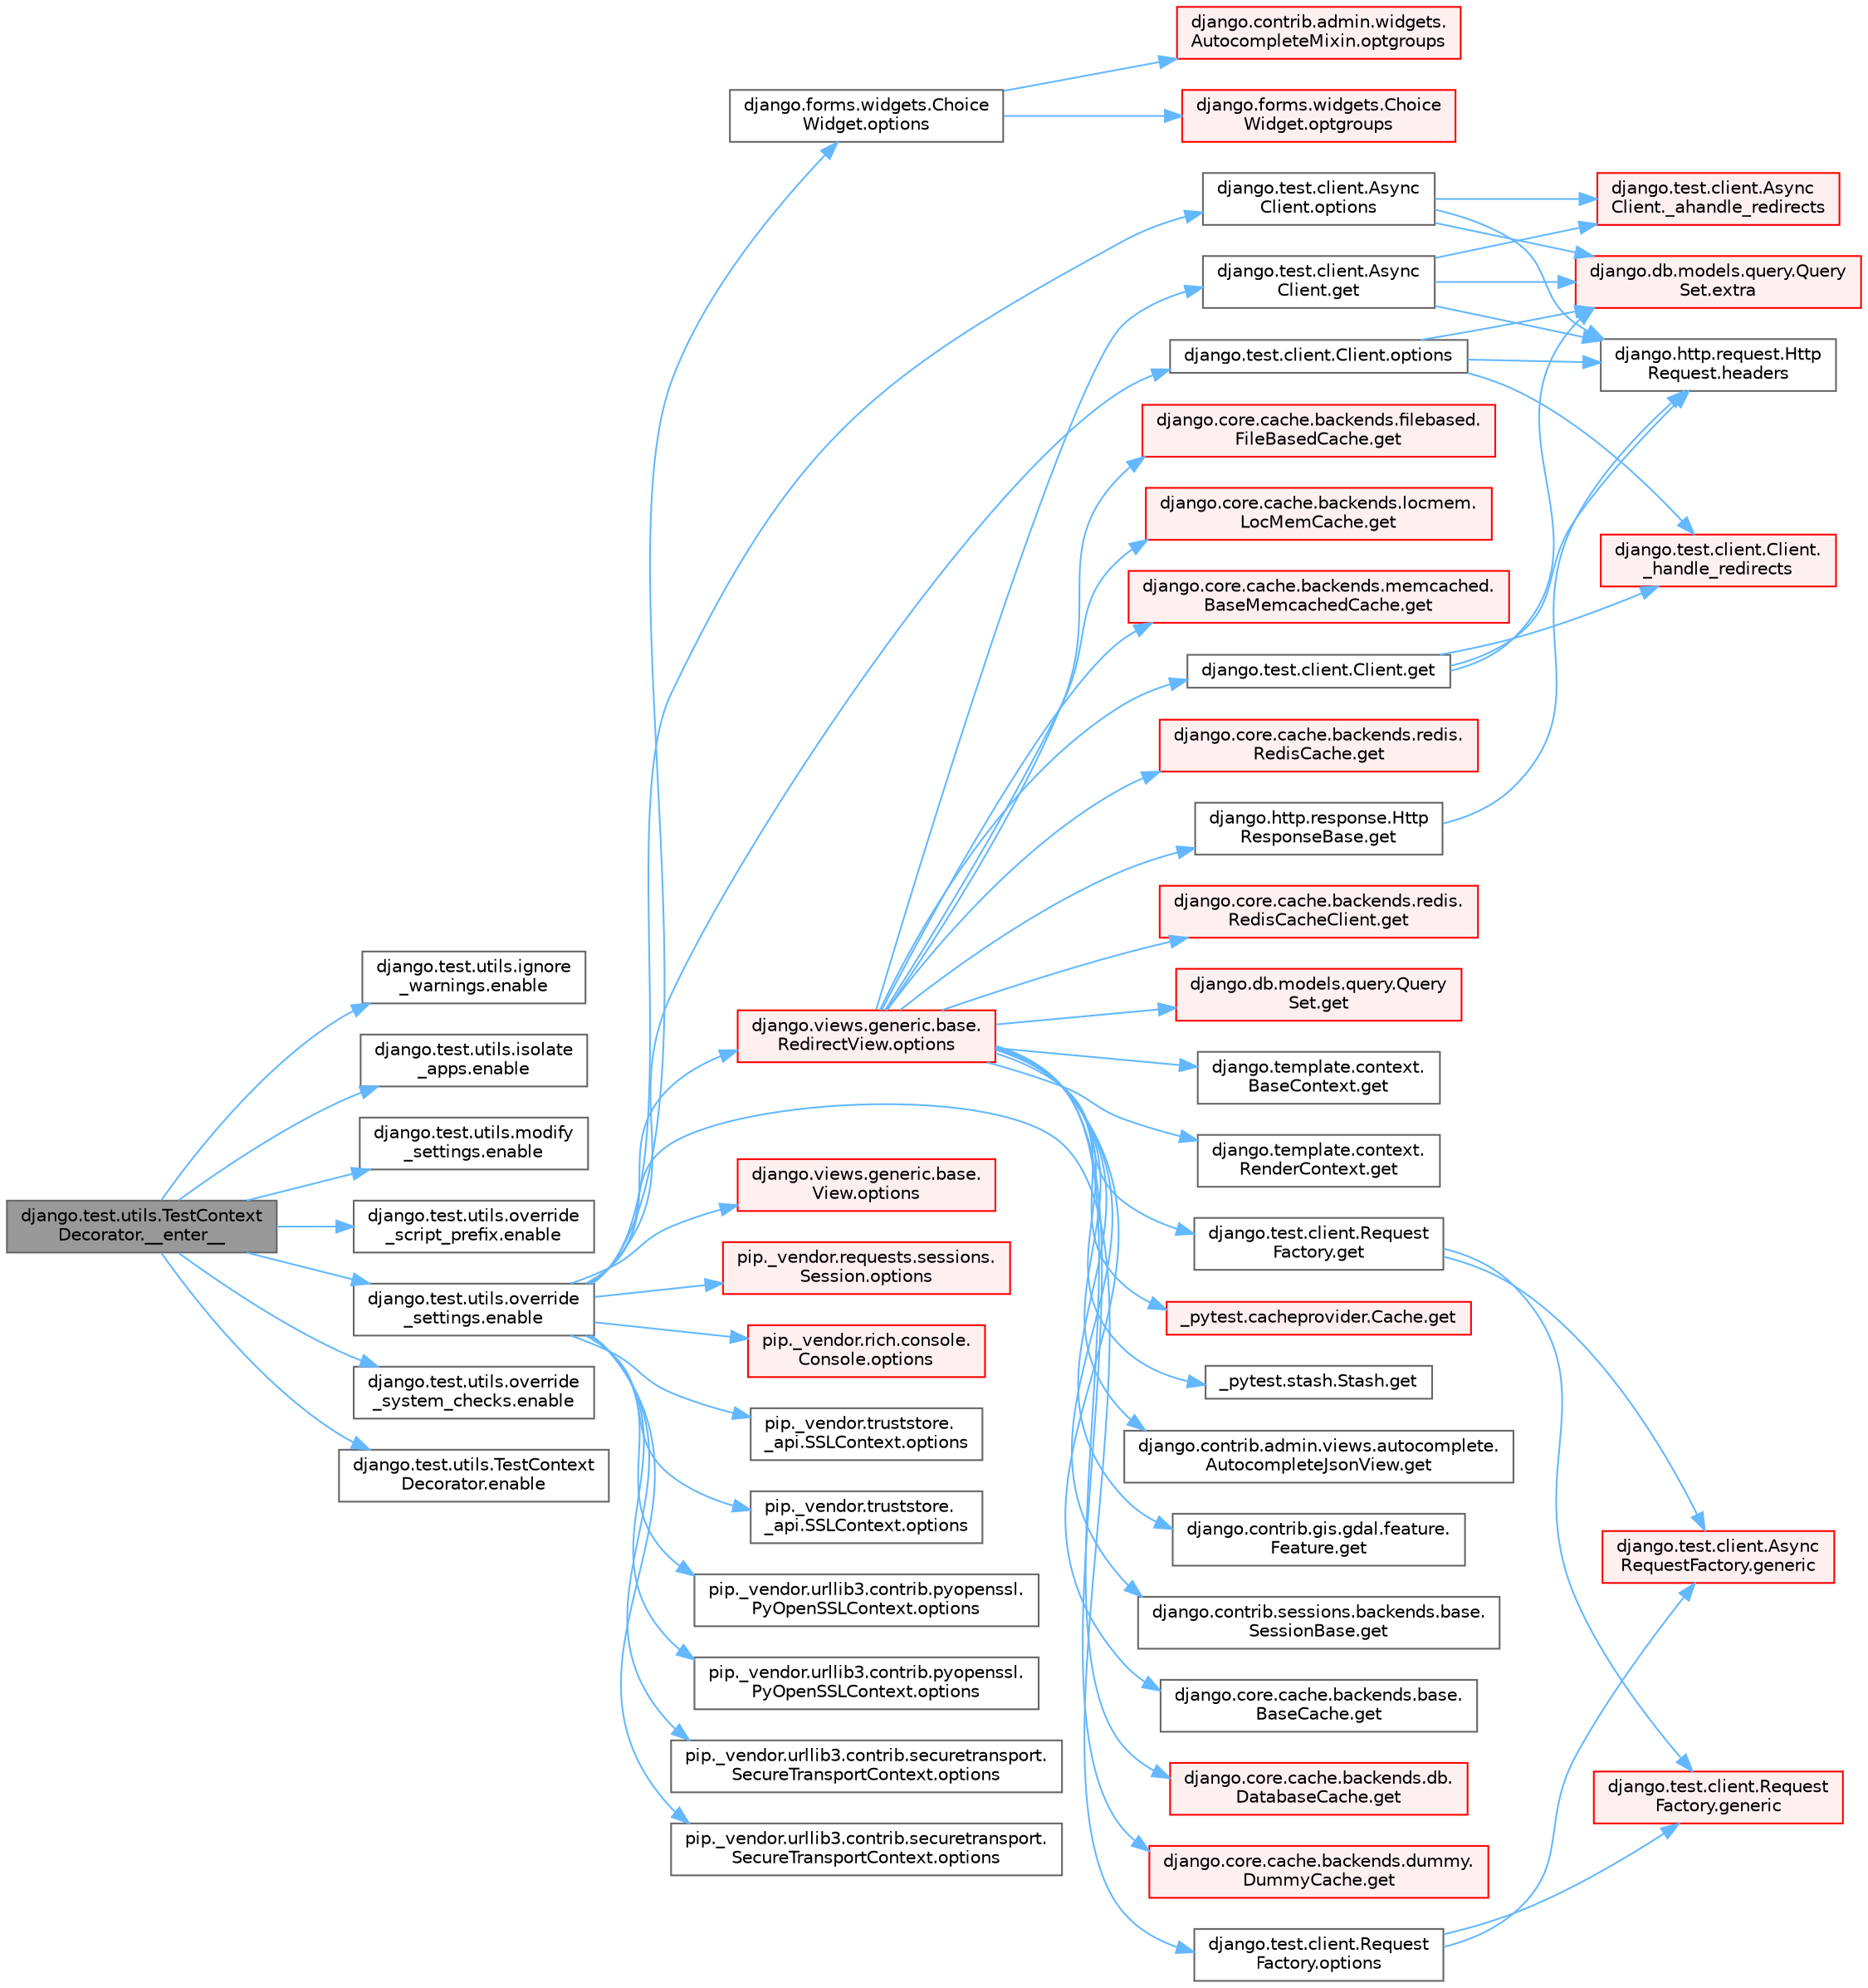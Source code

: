 digraph "django.test.utils.TestContextDecorator.__enter__"
{
 // LATEX_PDF_SIZE
  bgcolor="transparent";
  edge [fontname=Helvetica,fontsize=10,labelfontname=Helvetica,labelfontsize=10];
  node [fontname=Helvetica,fontsize=10,shape=box,height=0.2,width=0.4];
  rankdir="LR";
  Node1 [id="Node000001",label="django.test.utils.TestContext\lDecorator.__enter__",height=0.2,width=0.4,color="gray40", fillcolor="grey60", style="filled", fontcolor="black",tooltip=" "];
  Node1 -> Node2 [id="edge1_Node000001_Node000002",color="steelblue1",style="solid",tooltip=" "];
  Node2 [id="Node000002",label="django.test.utils.ignore\l_warnings.enable",height=0.2,width=0.4,color="grey40", fillcolor="white", style="filled",URL="$classdjango_1_1test_1_1utils_1_1ignore__warnings.html#ac6b9cc6ef712234fee86ec98b33037cb",tooltip=" "];
  Node1 -> Node3 [id="edge2_Node000001_Node000003",color="steelblue1",style="solid",tooltip=" "];
  Node3 [id="Node000003",label="django.test.utils.isolate\l_apps.enable",height=0.2,width=0.4,color="grey40", fillcolor="white", style="filled",URL="$classdjango_1_1test_1_1utils_1_1isolate__apps.html#a639cc719c79f1994c4b4855a982a78df",tooltip=" "];
  Node1 -> Node4 [id="edge3_Node000001_Node000004",color="steelblue1",style="solid",tooltip=" "];
  Node4 [id="Node000004",label="django.test.utils.modify\l_settings.enable",height=0.2,width=0.4,color="grey40", fillcolor="white", style="filled",URL="$classdjango_1_1test_1_1utils_1_1modify__settings.html#af320542775095b26ebfc6f6c07d508eb",tooltip=" "];
  Node1 -> Node5 [id="edge4_Node000001_Node000005",color="steelblue1",style="solid",tooltip=" "];
  Node5 [id="Node000005",label="django.test.utils.override\l_script_prefix.enable",height=0.2,width=0.4,color="grey40", fillcolor="white", style="filled",URL="$classdjango_1_1test_1_1utils_1_1override__script__prefix.html#a30b156e66efc7202c80f627f17eba4b3",tooltip=" "];
  Node1 -> Node6 [id="edge5_Node000001_Node000006",color="steelblue1",style="solid",tooltip=" "];
  Node6 [id="Node000006",label="django.test.utils.override\l_settings.enable",height=0.2,width=0.4,color="grey40", fillcolor="white", style="filled",URL="$classdjango_1_1test_1_1utils_1_1override__settings.html#a5b31628f15a2dcfdc871288ea5ad1c75",tooltip=" "];
  Node6 -> Node7 [id="edge6_Node000006_Node000007",color="steelblue1",style="solid",tooltip=" "];
  Node7 [id="Node000007",label="django.forms.widgets.Choice\lWidget.options",height=0.2,width=0.4,color="grey40", fillcolor="white", style="filled",URL="$classdjango_1_1forms_1_1widgets_1_1_choice_widget.html#a8575b90386fc2027f38ea00133cef250",tooltip=" "];
  Node7 -> Node8 [id="edge7_Node000007_Node000008",color="steelblue1",style="solid",tooltip=" "];
  Node8 [id="Node000008",label="django.contrib.admin.widgets.\lAutocompleteMixin.optgroups",height=0.2,width=0.4,color="red", fillcolor="#FFF0F0", style="filled",URL="$classdjango_1_1contrib_1_1admin_1_1widgets_1_1_autocomplete_mixin.html#a638ff1cf500030285676b090c8eee8f9",tooltip=" "];
  Node7 -> Node1932 [id="edge8_Node000007_Node001932",color="steelblue1",style="solid",tooltip=" "];
  Node1932 [id="Node001932",label="django.forms.widgets.Choice\lWidget.optgroups",height=0.2,width=0.4,color="red", fillcolor="#FFF0F0", style="filled",URL="$classdjango_1_1forms_1_1widgets_1_1_choice_widget.html#af1d09b0d42de6f6f30d2f9d577cf2fb4",tooltip=" "];
  Node6 -> Node262 [id="edge9_Node000006_Node000262",color="steelblue1",style="solid",tooltip=" "];
  Node262 [id="Node000262",label="django.test.client.Async\lClient.options",height=0.2,width=0.4,color="grey40", fillcolor="white", style="filled",URL="$classdjango_1_1test_1_1client_1_1_async_client.html#a84509c6347cbc018e6335b924ec841a2",tooltip=" "];
  Node262 -> Node263 [id="edge10_Node000262_Node000263",color="steelblue1",style="solid",tooltip=" "];
  Node263 [id="Node000263",label="django.test.client.Async\lClient._ahandle_redirects",height=0.2,width=0.4,color="red", fillcolor="#FFF0F0", style="filled",URL="$classdjango_1_1test_1_1client_1_1_async_client.html#a8740fe0dc39e7fe74e515be78449ee76",tooltip=" "];
  Node262 -> Node1233 [id="edge11_Node000262_Node001233",color="steelblue1",style="solid",tooltip=" "];
  Node1233 [id="Node001233",label="django.db.models.query.Query\lSet.extra",height=0.2,width=0.4,color="red", fillcolor="#FFF0F0", style="filled",URL="$classdjango_1_1db_1_1models_1_1query_1_1_query_set.html#ae54983d1fa1ba41e84f20cea946cde79",tooltip=" "];
  Node262 -> Node371 [id="edge12_Node000262_Node000371",color="steelblue1",style="solid",tooltip=" "];
  Node371 [id="Node000371",label="django.http.request.Http\lRequest.headers",height=0.2,width=0.4,color="grey40", fillcolor="white", style="filled",URL="$classdjango_1_1http_1_1request_1_1_http_request.html#a757d86c06e163aa94180817723ce1b9c",tooltip=" "];
  Node6 -> Node1459 [id="edge13_Node000006_Node001459",color="steelblue1",style="solid",tooltip=" "];
  Node1459 [id="Node001459",label="django.test.client.Client.options",height=0.2,width=0.4,color="grey40", fillcolor="white", style="filled",URL="$classdjango_1_1test_1_1client_1_1_client.html#a839ea6375ca2184b3b60550938b6824c",tooltip=" "];
  Node1459 -> Node1460 [id="edge14_Node001459_Node001460",color="steelblue1",style="solid",tooltip=" "];
  Node1460 [id="Node001460",label="django.test.client.Client.\l_handle_redirects",height=0.2,width=0.4,color="red", fillcolor="#FFF0F0", style="filled",URL="$classdjango_1_1test_1_1client_1_1_client.html#a234b328f33c374ad181aa49c6515d469",tooltip=" "];
  Node1459 -> Node1233 [id="edge15_Node001459_Node001233",color="steelblue1",style="solid",tooltip=" "];
  Node1459 -> Node371 [id="edge16_Node001459_Node000371",color="steelblue1",style="solid",tooltip=" "];
  Node6 -> Node1461 [id="edge17_Node000006_Node001461",color="steelblue1",style="solid",tooltip=" "];
  Node1461 [id="Node001461",label="django.test.client.Request\lFactory.options",height=0.2,width=0.4,color="grey40", fillcolor="white", style="filled",URL="$classdjango_1_1test_1_1client_1_1_request_factory.html#a438a7e1be2437d680cd78d11dee77c54",tooltip=" "];
  Node1461 -> Node1462 [id="edge18_Node001461_Node001462",color="steelblue1",style="solid",tooltip=" "];
  Node1462 [id="Node001462",label="django.test.client.Async\lRequestFactory.generic",height=0.2,width=0.4,color="red", fillcolor="#FFF0F0", style="filled",URL="$classdjango_1_1test_1_1client_1_1_async_request_factory.html#a470d6888694e77c09bd7d8bf6d588233",tooltip=" "];
  Node1461 -> Node1464 [id="edge19_Node001461_Node001464",color="steelblue1",style="solid",tooltip=" "];
  Node1464 [id="Node001464",label="django.test.client.Request\lFactory.generic",height=0.2,width=0.4,color="red", fillcolor="#FFF0F0", style="filled",URL="$classdjango_1_1test_1_1client_1_1_request_factory.html#a24740fe264de91d8c4c1205c9172206d",tooltip=" "];
  Node6 -> Node1465 [id="edge20_Node000006_Node001465",color="steelblue1",style="solid",tooltip=" "];
  Node1465 [id="Node001465",label="django.views.generic.base.\lRedirectView.options",height=0.2,width=0.4,color="red", fillcolor="#FFF0F0", style="filled",URL="$classdjango_1_1views_1_1generic_1_1base_1_1_redirect_view.html#a444de156c79647344c987295c47a76e1",tooltip=" "];
  Node1465 -> Node266 [id="edge21_Node001465_Node000266",color="steelblue1",style="solid",tooltip=" "];
  Node266 [id="Node000266",label="_pytest.cacheprovider.Cache.get",height=0.2,width=0.4,color="red", fillcolor="#FFF0F0", style="filled",URL="$class__pytest_1_1cacheprovider_1_1_cache.html#a752b42a7c4034371bcd23244b1862148",tooltip=" "];
  Node1465 -> Node268 [id="edge22_Node001465_Node000268",color="steelblue1",style="solid",tooltip=" "];
  Node268 [id="Node000268",label="_pytest.stash.Stash.get",height=0.2,width=0.4,color="grey40", fillcolor="white", style="filled",URL="$class__pytest_1_1stash_1_1_stash.html#a7fec5e28d31d41b05838c98ac277c8c5",tooltip=" "];
  Node1465 -> Node269 [id="edge23_Node001465_Node000269",color="steelblue1",style="solid",tooltip=" "];
  Node269 [id="Node000269",label="django.contrib.admin.views.autocomplete.\lAutocompleteJsonView.get",height=0.2,width=0.4,color="grey40", fillcolor="white", style="filled",URL="$classdjango_1_1contrib_1_1admin_1_1views_1_1autocomplete_1_1_autocomplete_json_view.html#a34a861d7d91bddbce574ab88c184895e",tooltip=" "];
  Node1465 -> Node270 [id="edge24_Node001465_Node000270",color="steelblue1",style="solid",tooltip=" "];
  Node270 [id="Node000270",label="django.contrib.gis.gdal.feature.\lFeature.get",height=0.2,width=0.4,color="grey40", fillcolor="white", style="filled",URL="$classdjango_1_1contrib_1_1gis_1_1gdal_1_1feature_1_1_feature.html#a21986d93135566e82dd6f57de5e37038",tooltip=" "];
  Node1465 -> Node271 [id="edge25_Node001465_Node000271",color="steelblue1",style="solid",tooltip=" "];
  Node271 [id="Node000271",label="django.contrib.sessions.backends.base.\lSessionBase.get",height=0.2,width=0.4,color="grey40", fillcolor="white", style="filled",URL="$classdjango_1_1contrib_1_1sessions_1_1backends_1_1base_1_1_session_base.html#a7d41576dd78ee0cae19d35e409a0dac4",tooltip=" "];
  Node1465 -> Node272 [id="edge26_Node001465_Node000272",color="steelblue1",style="solid",tooltip=" "];
  Node272 [id="Node000272",label="django.core.cache.backends.base.\lBaseCache.get",height=0.2,width=0.4,color="grey40", fillcolor="white", style="filled",URL="$classdjango_1_1core_1_1cache_1_1backends_1_1base_1_1_base_cache.html#a670decaea5fb02f8e13f62c4a8d3b691",tooltip=" "];
  Node1465 -> Node273 [id="edge27_Node001465_Node000273",color="steelblue1",style="solid",tooltip=" "];
  Node273 [id="Node000273",label="django.core.cache.backends.db.\lDatabaseCache.get",height=0.2,width=0.4,color="red", fillcolor="#FFF0F0", style="filled",URL="$classdjango_1_1core_1_1cache_1_1backends_1_1db_1_1_database_cache.html#ab7c8bab4308c7ceac722a940914fedf1",tooltip=" "];
  Node1465 -> Node275 [id="edge28_Node001465_Node000275",color="steelblue1",style="solid",tooltip=" "];
  Node275 [id="Node000275",label="django.core.cache.backends.dummy.\lDummyCache.get",height=0.2,width=0.4,color="red", fillcolor="#FFF0F0", style="filled",URL="$classdjango_1_1core_1_1cache_1_1backends_1_1dummy_1_1_dummy_cache.html#a91db0f78eeef15ccb77c8c518e12de81",tooltip=" "];
  Node1465 -> Node1466 [id="edge29_Node001465_Node001466",color="steelblue1",style="solid",tooltip=" "];
  Node1466 [id="Node001466",label="django.core.cache.backends.filebased.\lFileBasedCache.get",height=0.2,width=0.4,color="red", fillcolor="#FFF0F0", style="filled",URL="$classdjango_1_1core_1_1cache_1_1backends_1_1filebased_1_1_file_based_cache.html#a81478fa25dd545d6e223f4e3d6760646",tooltip=" "];
  Node1465 -> Node1722 [id="edge30_Node001465_Node001722",color="steelblue1",style="solid",tooltip=" "];
  Node1722 [id="Node001722",label="django.core.cache.backends.locmem.\lLocMemCache.get",height=0.2,width=0.4,color="red", fillcolor="#FFF0F0", style="filled",URL="$classdjango_1_1core_1_1cache_1_1backends_1_1locmem_1_1_loc_mem_cache.html#aeb7aff9d132188d4b106f42045eaf803",tooltip=" "];
  Node1465 -> Node1724 [id="edge31_Node001465_Node001724",color="steelblue1",style="solid",tooltip=" "];
  Node1724 [id="Node001724",label="django.core.cache.backends.memcached.\lBaseMemcachedCache.get",height=0.2,width=0.4,color="red", fillcolor="#FFF0F0", style="filled",URL="$classdjango_1_1core_1_1cache_1_1backends_1_1memcached_1_1_base_memcached_cache.html#ad5e6be20ce407cf4548603d3b413c56e",tooltip=" "];
  Node1465 -> Node1725 [id="edge32_Node001465_Node001725",color="steelblue1",style="solid",tooltip=" "];
  Node1725 [id="Node001725",label="django.core.cache.backends.redis.\lRedisCache.get",height=0.2,width=0.4,color="red", fillcolor="#FFF0F0", style="filled",URL="$classdjango_1_1core_1_1cache_1_1backends_1_1redis_1_1_redis_cache.html#ac5ae812bc82909854e7658e31c37fdcb",tooltip=" "];
  Node1465 -> Node1726 [id="edge33_Node001465_Node001726",color="steelblue1",style="solid",tooltip=" "];
  Node1726 [id="Node001726",label="django.core.cache.backends.redis.\lRedisCacheClient.get",height=0.2,width=0.4,color="red", fillcolor="#FFF0F0", style="filled",URL="$classdjango_1_1core_1_1cache_1_1backends_1_1redis_1_1_redis_cache_client.html#aa437370e2a6efba9f9cdf9beb76611ea",tooltip=" "];
  Node1465 -> Node1727 [id="edge34_Node001465_Node001727",color="steelblue1",style="solid",tooltip=" "];
  Node1727 [id="Node001727",label="django.db.models.query.Query\lSet.get",height=0.2,width=0.4,color="red", fillcolor="#FFF0F0", style="filled",URL="$classdjango_1_1db_1_1models_1_1query_1_1_query_set.html#afe9afa909843984d4fa4c2555f0f1310",tooltip=" "];
  Node1465 -> Node1750 [id="edge35_Node001465_Node001750",color="steelblue1",style="solid",tooltip=" "];
  Node1750 [id="Node001750",label="django.http.response.Http\lResponseBase.get",height=0.2,width=0.4,color="grey40", fillcolor="white", style="filled",URL="$classdjango_1_1http_1_1response_1_1_http_response_base.html#ae2baff89ce088ff5c75d643fbbe62a1d",tooltip=" "];
  Node1750 -> Node371 [id="edge36_Node001750_Node000371",color="steelblue1",style="solid",tooltip=" "];
  Node1465 -> Node1751 [id="edge37_Node001465_Node001751",color="steelblue1",style="solid",tooltip=" "];
  Node1751 [id="Node001751",label="django.template.context.\lBaseContext.get",height=0.2,width=0.4,color="grey40", fillcolor="white", style="filled",URL="$classdjango_1_1template_1_1context_1_1_base_context.html#aa6bca4c3b5ae1ea243543be4c63cba66",tooltip=" "];
  Node1465 -> Node1752 [id="edge38_Node001465_Node001752",color="steelblue1",style="solid",tooltip=" "];
  Node1752 [id="Node001752",label="django.template.context.\lRenderContext.get",height=0.2,width=0.4,color="grey40", fillcolor="white", style="filled",URL="$classdjango_1_1template_1_1context_1_1_render_context.html#a5d75cc6852de769dbc5d5812ee293920",tooltip=" "];
  Node1465 -> Node1753 [id="edge39_Node001465_Node001753",color="steelblue1",style="solid",tooltip=" "];
  Node1753 [id="Node001753",label="django.test.client.Async\lClient.get",height=0.2,width=0.4,color="grey40", fillcolor="white", style="filled",URL="$classdjango_1_1test_1_1client_1_1_async_client.html#ac0d5bba8e7175389ee57c8dfe5d79413",tooltip=" "];
  Node1753 -> Node263 [id="edge40_Node001753_Node000263",color="steelblue1",style="solid",tooltip=" "];
  Node1753 -> Node1233 [id="edge41_Node001753_Node001233",color="steelblue1",style="solid",tooltip=" "];
  Node1753 -> Node371 [id="edge42_Node001753_Node000371",color="steelblue1",style="solid",tooltip=" "];
  Node1465 -> Node1754 [id="edge43_Node001465_Node001754",color="steelblue1",style="solid",tooltip=" "];
  Node1754 [id="Node001754",label="django.test.client.Client.get",height=0.2,width=0.4,color="grey40", fillcolor="white", style="filled",URL="$classdjango_1_1test_1_1client_1_1_client.html#a7aed7a3986cc017e8c62922005d98305",tooltip=" "];
  Node1754 -> Node1460 [id="edge44_Node001754_Node001460",color="steelblue1",style="solid",tooltip=" "];
  Node1754 -> Node1233 [id="edge45_Node001754_Node001233",color="steelblue1",style="solid",tooltip=" "];
  Node1754 -> Node371 [id="edge46_Node001754_Node000371",color="steelblue1",style="solid",tooltip=" "];
  Node1465 -> Node1755 [id="edge47_Node001465_Node001755",color="steelblue1",style="solid",tooltip=" "];
  Node1755 [id="Node001755",label="django.test.client.Request\lFactory.get",height=0.2,width=0.4,color="grey40", fillcolor="white", style="filled",URL="$classdjango_1_1test_1_1client_1_1_request_factory.html#af1604d8bd1d1639f245d371c186a3261",tooltip=" "];
  Node1755 -> Node1462 [id="edge48_Node001755_Node001462",color="steelblue1",style="solid",tooltip=" "];
  Node1755 -> Node1464 [id="edge49_Node001755_Node001464",color="steelblue1",style="solid",tooltip=" "];
  Node6 -> Node1653 [id="edge50_Node000006_Node001653",color="steelblue1",style="solid",tooltip=" "];
  Node1653 [id="Node001653",label="django.views.generic.base.\lView.options",height=0.2,width=0.4,color="red", fillcolor="#FFF0F0", style="filled",URL="$classdjango_1_1views_1_1generic_1_1base_1_1_view.html#a4d1dc440a5bae11bd7859d20ca9948e1",tooltip=" "];
  Node6 -> Node1656 [id="edge51_Node000006_Node001656",color="steelblue1",style="solid",tooltip=" "];
  Node1656 [id="Node001656",label="pip._vendor.requests.sessions.\lSession.options",height=0.2,width=0.4,color="red", fillcolor="#FFF0F0", style="filled",URL="$classpip_1_1__vendor_1_1requests_1_1sessions_1_1_session.html#a210270880f90521b3b3014748ecd87e9",tooltip=" "];
  Node6 -> Node1657 [id="edge52_Node000006_Node001657",color="steelblue1",style="solid",tooltip=" "];
  Node1657 [id="Node001657",label="pip._vendor.rich.console.\lConsole.options",height=0.2,width=0.4,color="red", fillcolor="#FFF0F0", style="filled",URL="$classpip_1_1__vendor_1_1rich_1_1console_1_1_console.html#a41c8efe30ea45a9a4a3f8c34c688fe00",tooltip=" "];
  Node6 -> Node1694 [id="edge53_Node000006_Node001694",color="steelblue1",style="solid",tooltip=" "];
  Node1694 [id="Node001694",label="pip._vendor.truststore.\l_api.SSLContext.options",height=0.2,width=0.4,color="grey40", fillcolor="white", style="filled",URL="$classpip_1_1__vendor_1_1truststore_1_1__api_1_1_s_s_l_context.html#a6755b8a82c0de77273744b73a826678d",tooltip=" "];
  Node6 -> Node1695 [id="edge54_Node000006_Node001695",color="steelblue1",style="solid",tooltip=" "];
  Node1695 [id="Node001695",label="pip._vendor.truststore.\l_api.SSLContext.options",height=0.2,width=0.4,color="grey40", fillcolor="white", style="filled",URL="$classpip_1_1__vendor_1_1truststore_1_1__api_1_1_s_s_l_context.html#a90bd5b81f087b6628b2f681ce6cffcd6",tooltip=" "];
  Node6 -> Node1696 [id="edge55_Node000006_Node001696",color="steelblue1",style="solid",tooltip=" "];
  Node1696 [id="Node001696",label="pip._vendor.urllib3.contrib.pyopenssl.\lPyOpenSSLContext.options",height=0.2,width=0.4,color="grey40", fillcolor="white", style="filled",URL="$classpip_1_1__vendor_1_1urllib3_1_1contrib_1_1pyopenssl_1_1_py_open_s_s_l_context.html#a3f539cc9d4b91d2fb90d7f8aef3810c1",tooltip=" "];
  Node6 -> Node1697 [id="edge56_Node000006_Node001697",color="steelblue1",style="solid",tooltip=" "];
  Node1697 [id="Node001697",label="pip._vendor.urllib3.contrib.pyopenssl.\lPyOpenSSLContext.options",height=0.2,width=0.4,color="grey40", fillcolor="white", style="filled",URL="$classpip_1_1__vendor_1_1urllib3_1_1contrib_1_1pyopenssl_1_1_py_open_s_s_l_context.html#a8475fc4f3e83d92654b066a9422908dc",tooltip=" "];
  Node6 -> Node1698 [id="edge57_Node000006_Node001698",color="steelblue1",style="solid",tooltip=" "];
  Node1698 [id="Node001698",label="pip._vendor.urllib3.contrib.securetransport.\lSecureTransportContext.options",height=0.2,width=0.4,color="grey40", fillcolor="white", style="filled",URL="$classpip_1_1__vendor_1_1urllib3_1_1contrib_1_1securetransport_1_1_secure_transport_context.html#ae19920941647ed0b43e0ed7d96e12457",tooltip=" "];
  Node6 -> Node1699 [id="edge58_Node000006_Node001699",color="steelblue1",style="solid",tooltip=" "];
  Node1699 [id="Node001699",label="pip._vendor.urllib3.contrib.securetransport.\lSecureTransportContext.options",height=0.2,width=0.4,color="grey40", fillcolor="white", style="filled",URL="$classpip_1_1__vendor_1_1urllib3_1_1contrib_1_1securetransport_1_1_secure_transport_context.html#acf6c1ec11ca09e30c9c70d7dc26afacd",tooltip=" "];
  Node1 -> Node4531 [id="edge59_Node000001_Node004531",color="steelblue1",style="solid",tooltip=" "];
  Node4531 [id="Node004531",label="django.test.utils.override\l_system_checks.enable",height=0.2,width=0.4,color="grey40", fillcolor="white", style="filled",URL="$classdjango_1_1test_1_1utils_1_1override__system__checks.html#a5a4c8cc23ec5c207142c6171d1760c4a",tooltip=" "];
  Node1 -> Node4532 [id="edge60_Node000001_Node004532",color="steelblue1",style="solid",tooltip=" "];
  Node4532 [id="Node004532",label="django.test.utils.TestContext\lDecorator.enable",height=0.2,width=0.4,color="grey40", fillcolor="white", style="filled",URL="$classdjango_1_1test_1_1utils_1_1_test_context_decorator.html#aad9e1522d2a61288ef943008df3c8e6b",tooltip=" "];
}
